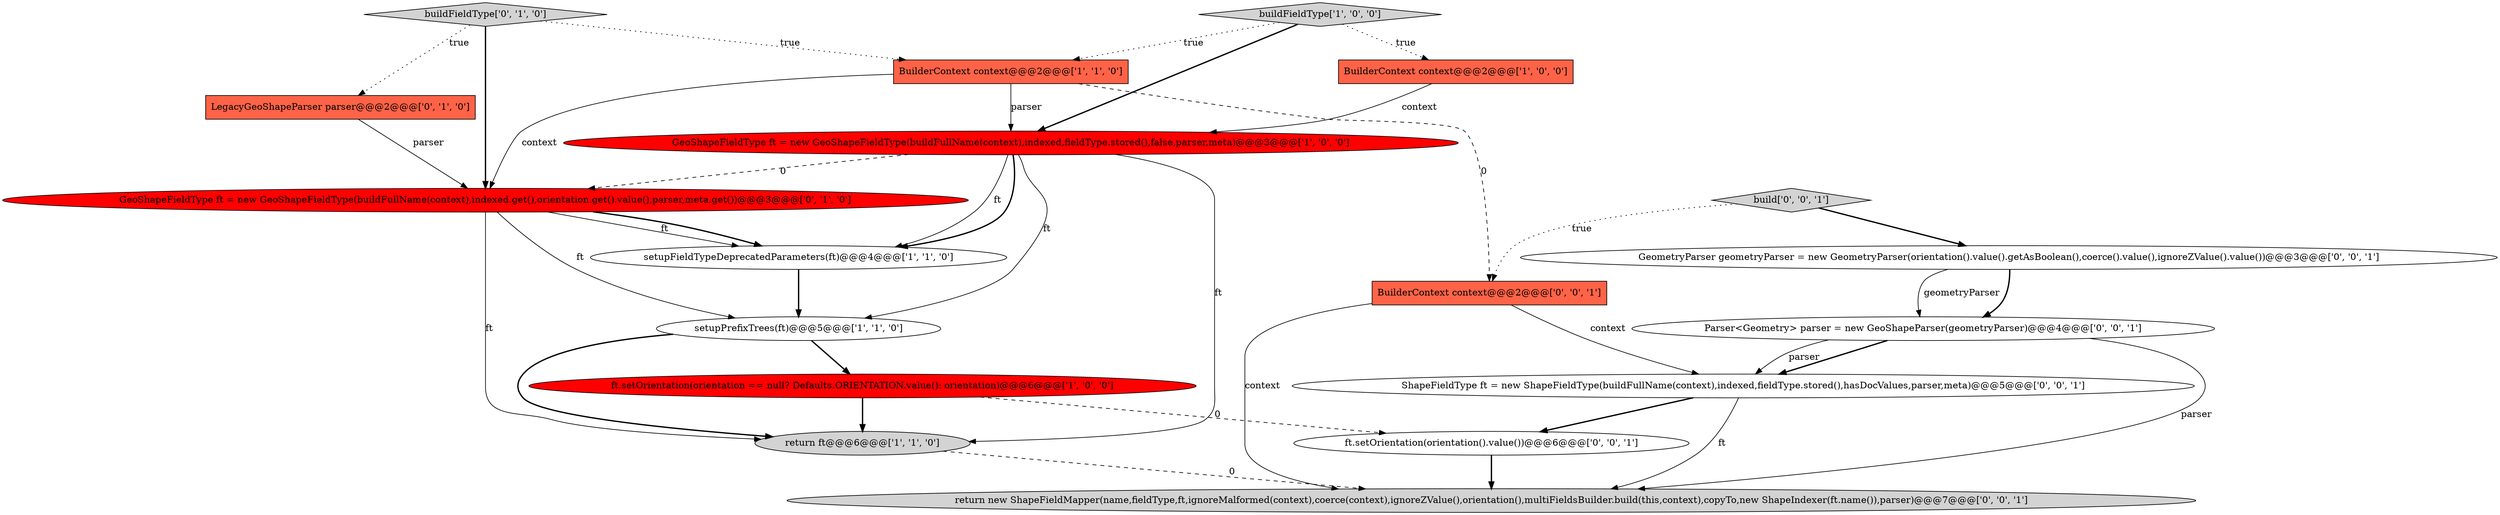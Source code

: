 digraph {
5 [style = filled, label = "BuilderContext context@@@2@@@['1', '1', '0']", fillcolor = tomato, shape = box image = "AAA0AAABBB1BBB"];
6 [style = filled, label = "buildFieldType['1', '0', '0']", fillcolor = lightgray, shape = diamond image = "AAA0AAABBB1BBB"];
10 [style = filled, label = "buildFieldType['0', '1', '0']", fillcolor = lightgray, shape = diamond image = "AAA0AAABBB2BBB"];
16 [style = filled, label = "return new ShapeFieldMapper(name,fieldType,ft,ignoreMalformed(context),coerce(context),ignoreZValue(),orientation(),multiFieldsBuilder.build(this,context),copyTo,new ShapeIndexer(ft.name()),parser)@@@7@@@['0', '0', '1']", fillcolor = lightgray, shape = ellipse image = "AAA0AAABBB3BBB"];
4 [style = filled, label = "ft.setOrientation(orientation == null? Defaults.ORIENTATION.value(): orientation)@@@6@@@['1', '0', '0']", fillcolor = red, shape = ellipse image = "AAA1AAABBB1BBB"];
8 [style = filled, label = "LegacyGeoShapeParser parser@@@2@@@['0', '1', '0']", fillcolor = tomato, shape = box image = "AAA0AAABBB2BBB"];
17 [style = filled, label = "build['0', '0', '1']", fillcolor = lightgray, shape = diamond image = "AAA0AAABBB3BBB"];
14 [style = filled, label = "GeometryParser geometryParser = new GeometryParser(orientation().value().getAsBoolean(),coerce().value(),ignoreZValue().value())@@@3@@@['0', '0', '1']", fillcolor = white, shape = ellipse image = "AAA0AAABBB3BBB"];
7 [style = filled, label = "return ft@@@6@@@['1', '1', '0']", fillcolor = lightgray, shape = ellipse image = "AAA0AAABBB1BBB"];
1 [style = filled, label = "GeoShapeFieldType ft = new GeoShapeFieldType(buildFullName(context),indexed,fieldType.stored(),false,parser,meta)@@@3@@@['1', '0', '0']", fillcolor = red, shape = ellipse image = "AAA1AAABBB1BBB"];
2 [style = filled, label = "setupPrefixTrees(ft)@@@5@@@['1', '1', '0']", fillcolor = white, shape = ellipse image = "AAA0AAABBB1BBB"];
9 [style = filled, label = "GeoShapeFieldType ft = new GeoShapeFieldType(buildFullName(context),indexed.get(),orientation.get().value(),parser,meta.get())@@@3@@@['0', '1', '0']", fillcolor = red, shape = ellipse image = "AAA1AAABBB2BBB"];
0 [style = filled, label = "BuilderContext context@@@2@@@['1', '0', '0']", fillcolor = tomato, shape = box image = "AAA0AAABBB1BBB"];
3 [style = filled, label = "setupFieldTypeDeprecatedParameters(ft)@@@4@@@['1', '1', '0']", fillcolor = white, shape = ellipse image = "AAA0AAABBB1BBB"];
13 [style = filled, label = "ft.setOrientation(orientation().value())@@@6@@@['0', '0', '1']", fillcolor = white, shape = ellipse image = "AAA0AAABBB3BBB"];
12 [style = filled, label = "ShapeFieldType ft = new ShapeFieldType(buildFullName(context),indexed,fieldType.stored(),hasDocValues,parser,meta)@@@5@@@['0', '0', '1']", fillcolor = white, shape = ellipse image = "AAA0AAABBB3BBB"];
11 [style = filled, label = "Parser<Geometry> parser = new GeoShapeParser(geometryParser)@@@4@@@['0', '0', '1']", fillcolor = white, shape = ellipse image = "AAA0AAABBB3BBB"];
15 [style = filled, label = "BuilderContext context@@@2@@@['0', '0', '1']", fillcolor = tomato, shape = box image = "AAA0AAABBB3BBB"];
14->11 [style = solid, label="geometryParser"];
9->2 [style = solid, label="ft"];
10->8 [style = dotted, label="true"];
11->16 [style = solid, label="parser"];
1->3 [style = solid, label="ft"];
5->9 [style = solid, label="context"];
1->7 [style = solid, label="ft"];
1->2 [style = solid, label="ft"];
7->16 [style = dashed, label="0"];
5->1 [style = solid, label="parser"];
1->3 [style = bold, label=""];
1->9 [style = dashed, label="0"];
11->12 [style = bold, label=""];
10->5 [style = dotted, label="true"];
2->4 [style = bold, label=""];
13->16 [style = bold, label=""];
4->7 [style = bold, label=""];
0->1 [style = solid, label="context"];
15->12 [style = solid, label="context"];
6->1 [style = bold, label=""];
12->13 [style = bold, label=""];
17->15 [style = dotted, label="true"];
9->3 [style = solid, label="ft"];
8->9 [style = solid, label="parser"];
3->2 [style = bold, label=""];
11->12 [style = solid, label="parser"];
17->14 [style = bold, label=""];
12->16 [style = solid, label="ft"];
9->7 [style = solid, label="ft"];
15->16 [style = solid, label="context"];
9->3 [style = bold, label=""];
10->9 [style = bold, label=""];
6->0 [style = dotted, label="true"];
2->7 [style = bold, label=""];
4->13 [style = dashed, label="0"];
5->15 [style = dashed, label="0"];
14->11 [style = bold, label=""];
6->5 [style = dotted, label="true"];
}
